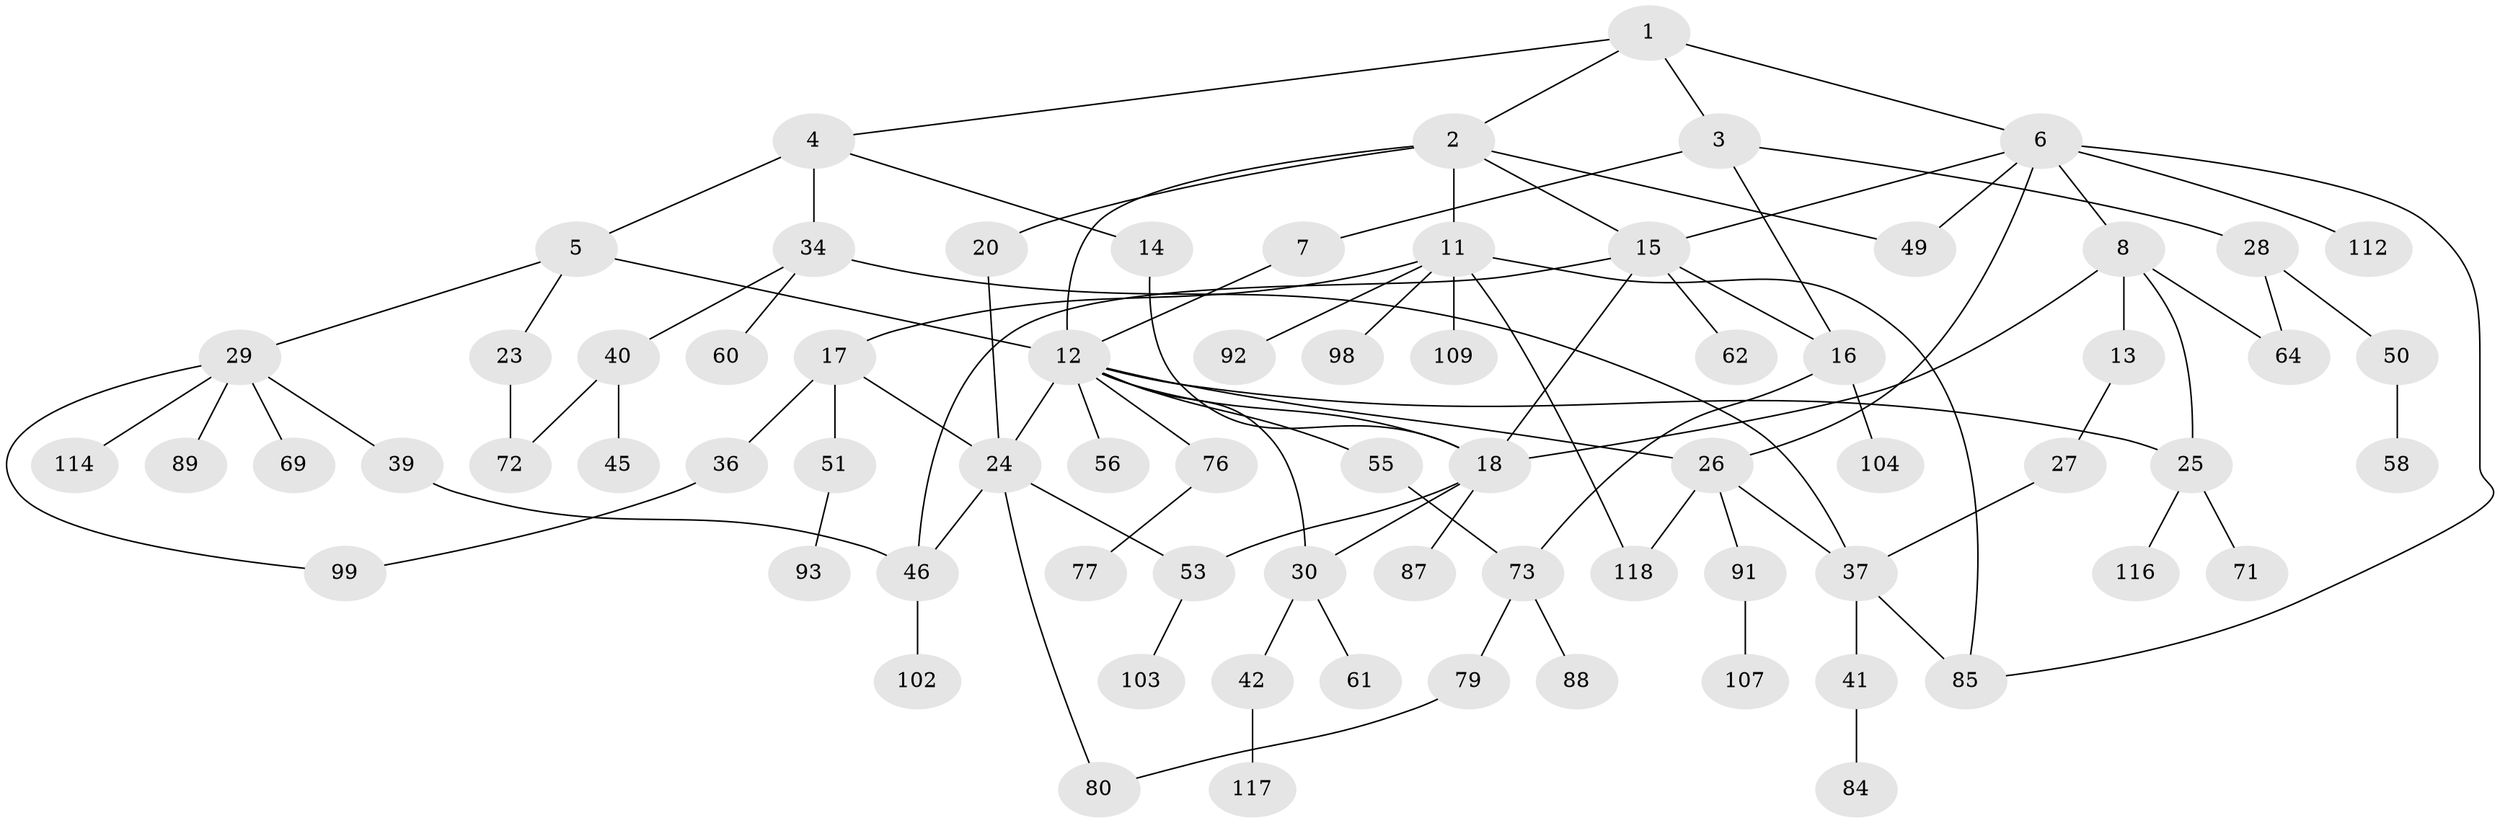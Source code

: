 // original degree distribution, {4: 0.13821138211382114, 3: 0.15447154471544716, 5: 0.04878048780487805, 2: 0.3333333333333333, 6: 0.024390243902439025, 9: 0.008130081300813009, 1: 0.2926829268292683}
// Generated by graph-tools (version 1.1) at 2025/17/03/04/25 18:17:00]
// undirected, 73 vertices, 98 edges
graph export_dot {
graph [start="1"]
  node [color=gray90,style=filled];
  1;
  2 [super="+9+97"];
  3;
  4;
  5;
  6 [super="+35+44"];
  7 [super="+101+95"];
  8 [super="+10"];
  11 [super="+68"];
  12 [super="+108+38"];
  13 [super="+54"];
  14;
  15 [super="+19+78"];
  16 [super="+21"];
  17 [super="+32"];
  18 [super="+70+33+22"];
  20;
  23;
  24 [super="+106+119+47"];
  25 [super="+96+59"];
  26 [super="+75+31"];
  27;
  28;
  29;
  30;
  34 [super="+122+57+65"];
  36;
  37 [super="+48"];
  39;
  40;
  41;
  42 [super="+63"];
  45;
  46;
  49;
  50 [super="+67"];
  51;
  53;
  55;
  56;
  58 [super="+66"];
  60 [super="+81"];
  61;
  62;
  64;
  69;
  71 [super="+94+86"];
  72;
  73 [super="+82"];
  76;
  77;
  79;
  80;
  84;
  85 [super="+120"];
  87;
  88 [super="+121"];
  89;
  91;
  92;
  93;
  98;
  99;
  102;
  103;
  104;
  107;
  109;
  112;
  114;
  116;
  117;
  118 [super="+123"];
  1 -- 2;
  1 -- 3;
  1 -- 4;
  1 -- 6;
  2 -- 20;
  2 -- 11 [weight=2];
  2 -- 15;
  2 -- 12;
  2 -- 49;
  3 -- 7;
  3 -- 16;
  3 -- 28;
  4 -- 5;
  4 -- 14;
  4 -- 34 [weight=2];
  5 -- 12;
  5 -- 23;
  5 -- 29;
  6 -- 8;
  6 -- 112;
  6 -- 26;
  6 -- 85;
  6 -- 49;
  6 -- 15;
  7 -- 12;
  8 -- 64;
  8 -- 18;
  8 -- 25;
  8 -- 13;
  11 -- 17;
  11 -- 98;
  11 -- 85;
  11 -- 118;
  11 -- 92;
  11 -- 109;
  12 -- 18;
  12 -- 26;
  12 -- 30;
  12 -- 56;
  12 -- 76;
  12 -- 55;
  12 -- 25;
  12 -- 24;
  13 -- 27;
  14 -- 18;
  15 -- 62;
  15 -- 16;
  15 -- 46;
  15 -- 18;
  16 -- 104;
  16 -- 73;
  17 -- 36;
  17 -- 51;
  17 -- 24;
  18 -- 87;
  18 -- 53;
  18 -- 30;
  20 -- 24;
  23 -- 72;
  24 -- 80;
  24 -- 53;
  24 -- 46;
  25 -- 71;
  25 -- 116;
  26 -- 118;
  26 -- 91;
  26 -- 37;
  27 -- 37;
  28 -- 50;
  28 -- 64;
  29 -- 39;
  29 -- 69;
  29 -- 89;
  29 -- 114;
  29 -- 99;
  30 -- 42;
  30 -- 61;
  34 -- 37;
  34 -- 40;
  34 -- 60;
  36 -- 99;
  37 -- 41;
  37 -- 85;
  39 -- 46;
  40 -- 45;
  40 -- 72;
  41 -- 84;
  42 -- 117;
  46 -- 102;
  50 -- 58;
  51 -- 93;
  53 -- 103;
  55 -- 73;
  73 -- 79;
  73 -- 88;
  76 -- 77;
  79 -- 80;
  91 -- 107;
}
